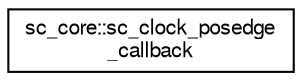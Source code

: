 digraph "Graphical Class Hierarchy"
{
  edge [fontname="FreeSans",fontsize="10",labelfontname="FreeSans",labelfontsize="10"];
  node [fontname="FreeSans",fontsize="10",shape=record];
  rankdir="LR";
  Node0 [label="sc_core::sc_clock_posedge\l_callback",height=0.2,width=0.4,color="black", fillcolor="white", style="filled",URL="$a01116.html"];
}
